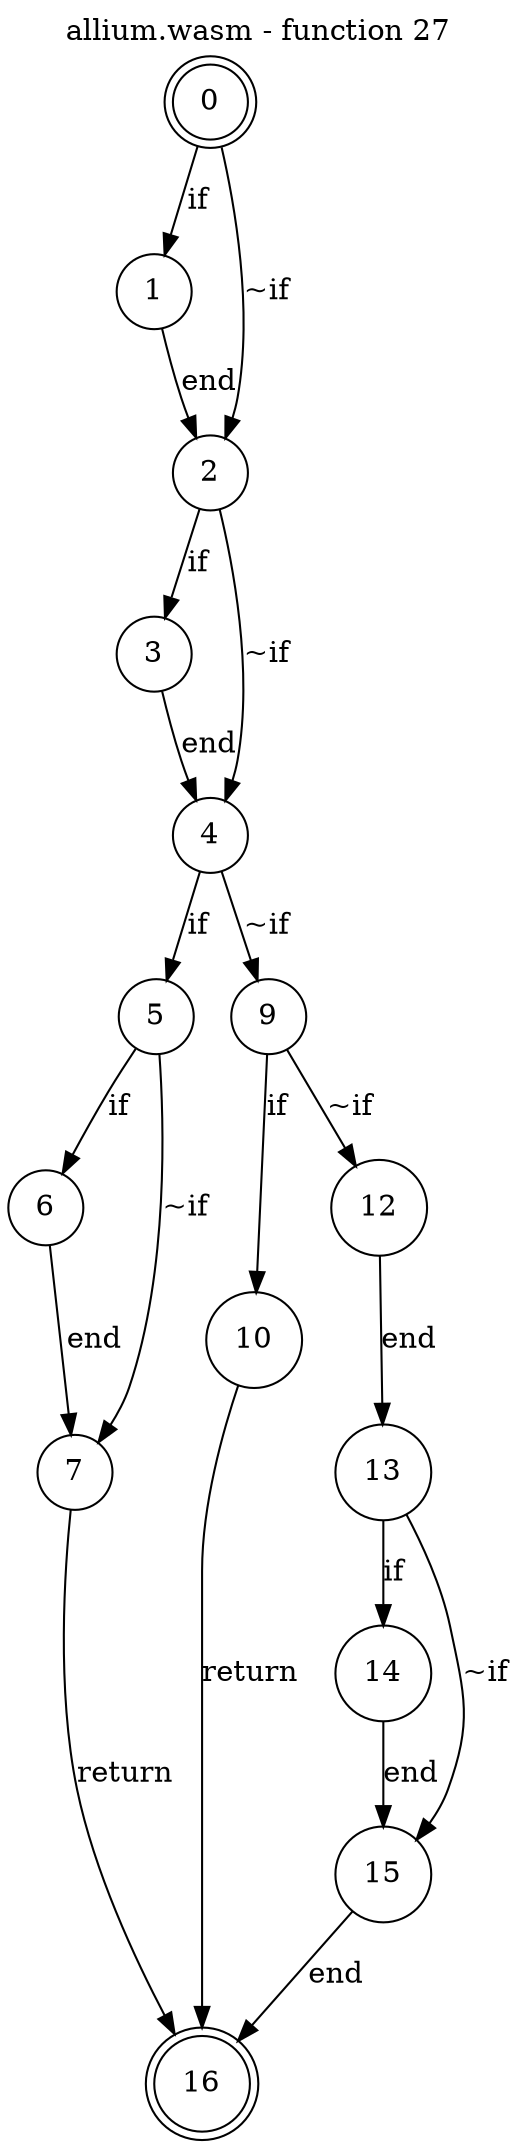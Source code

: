 digraph finite_state_machine {
    label = "allium.wasm - function 27"
    labelloc =  t
    labelfontsize = 16
    labelfontcolor = black
    labelfontname = "Helvetica"
    node [shape = doublecircle]; 0 16;
    node [shape = circle];
    0 -> 1[label="if"];
    0 -> 2[label="~if"];
    1 -> 2[label="end"];
    2 -> 3[label="if"];
    2 -> 4[label="~if"];
    3 -> 4[label="end"];
    4 -> 5[label="if"];
    4 -> 9[label="~if"];
    5 -> 6[label="if"];
    5 -> 7[label="~if"];
    6 -> 7[label="end"];
    7 -> 16[label="return"];
    9 -> 10[label="if"];
    9 -> 12[label="~if"];
    10 -> 16[label="return"];
    12 -> 13[label="end"];
    13 -> 14[label="if"];
    13 -> 15[label="~if"];
    14 -> 15[label="end"];
    15 -> 16[label="end"];
}
